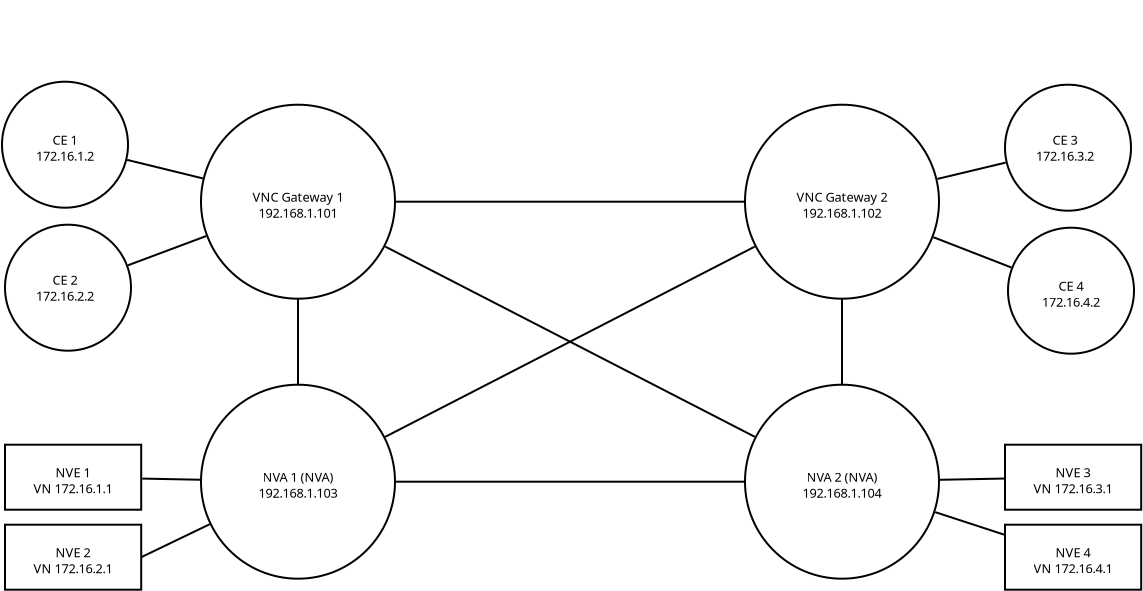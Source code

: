 <?xml version="1.0" encoding="UTF-8"?>
<dia:diagram xmlns:dia="http://www.lysator.liu.se/~alla/dia/">
  <dia:layer name="Background" visible="true" active="true">
    <dia:object type="Standard - Text" version="1" id="O0">
      <dia:attribute name="obj_pos">
        <dia:point val="16.55,5.5"/>
      </dia:attribute>
      <dia:attribute name="obj_bb">
        <dia:rectangle val="16.55,4.905;16.55,5.652"/>
      </dia:attribute>
      <dia:attribute name="text">
        <dia:composite type="text">
          <dia:attribute name="string">
            <dia:string>##</dia:string>
          </dia:attribute>
          <dia:attribute name="font">
            <dia:font family="sans" style="0" name="Helvetica"/>
          </dia:attribute>
          <dia:attribute name="height">
            <dia:real val="0.8"/>
          </dia:attribute>
          <dia:attribute name="pos">
            <dia:point val="16.55,5.5"/>
          </dia:attribute>
          <dia:attribute name="color">
            <dia:color val="#000000"/>
          </dia:attribute>
          <dia:attribute name="alignment">
            <dia:enum val="0"/>
          </dia:attribute>
        </dia:composite>
      </dia:attribute>
      <dia:attribute name="valign">
        <dia:enum val="3"/>
      </dia:attribute>
    </dia:object>
    <dia:object type="Standard - Line" version="0" id="O1">
      <dia:attribute name="obj_pos">
        <dia:point val="29.5,14.85"/>
      </dia:attribute>
      <dia:attribute name="obj_bb">
        <dia:rectangle val="29.45,14.8;47.05,14.9"/>
      </dia:attribute>
      <dia:attribute name="conn_endpoints">
        <dia:point val="29.5,14.85"/>
        <dia:point val="47,14.85"/>
      </dia:attribute>
      <dia:attribute name="numcp">
        <dia:int val="1"/>
      </dia:attribute>
      <dia:connections>
        <dia:connection handle="0" to="O31" connection="4"/>
        <dia:connection handle="1" to="O37" connection="3"/>
      </dia:connections>
    </dia:object>
    <dia:object type="Standard - Line" version="0" id="O2">
      <dia:attribute name="obj_pos">
        <dia:point val="29.5,28.85"/>
      </dia:attribute>
      <dia:attribute name="obj_bb">
        <dia:rectangle val="29.45,28.8;47.05,28.9"/>
      </dia:attribute>
      <dia:attribute name="conn_endpoints">
        <dia:point val="29.5,28.85"/>
        <dia:point val="47,28.85"/>
      </dia:attribute>
      <dia:attribute name="numcp">
        <dia:int val="1"/>
      </dia:attribute>
      <dia:connections>
        <dia:connection handle="0" to="O33" connection="4"/>
        <dia:connection handle="1" to="O35" connection="3"/>
      </dia:connections>
    </dia:object>
    <dia:object type="Standard - Line" version="0" id="O3">
      <dia:attribute name="obj_pos">
        <dia:point val="24.65,24"/>
      </dia:attribute>
      <dia:attribute name="obj_bb">
        <dia:rectangle val="24.6,19.65;24.7,24.05"/>
      </dia:attribute>
      <dia:attribute name="conn_endpoints">
        <dia:point val="24.65,24"/>
        <dia:point val="24.65,19.7"/>
      </dia:attribute>
      <dia:attribute name="numcp">
        <dia:int val="1"/>
      </dia:attribute>
      <dia:connections>
        <dia:connection handle="0" to="O33" connection="1"/>
        <dia:connection handle="1" to="O31" connection="6"/>
      </dia:connections>
    </dia:object>
    <dia:object type="Standard - Line" version="0" id="O4">
      <dia:attribute name="obj_pos">
        <dia:point val="51.85,24"/>
      </dia:attribute>
      <dia:attribute name="obj_bb">
        <dia:rectangle val="51.8,19.65;51.9,24.05"/>
      </dia:attribute>
      <dia:attribute name="conn_endpoints">
        <dia:point val="51.85,24"/>
        <dia:point val="51.85,19.7"/>
      </dia:attribute>
      <dia:attribute name="numcp">
        <dia:int val="1"/>
      </dia:attribute>
      <dia:connections>
        <dia:connection handle="0" to="O35" connection="1"/>
        <dia:connection handle="1" to="O37" connection="6"/>
      </dia:connections>
    </dia:object>
    <dia:object type="Standard - Line" version="0" id="O5">
      <dia:attribute name="obj_pos">
        <dia:point val="47.493,26.608"/>
      </dia:attribute>
      <dia:attribute name="obj_bb">
        <dia:rectangle val="28.939,17.025;47.561,26.675"/>
      </dia:attribute>
      <dia:attribute name="conn_endpoints">
        <dia:point val="47.493,26.608"/>
        <dia:point val="29.007,17.092"/>
      </dia:attribute>
      <dia:attribute name="numcp">
        <dia:int val="1"/>
      </dia:attribute>
    </dia:object>
    <dia:object type="Standard - Line" version="0" id="O6">
      <dia:attribute name="obj_pos">
        <dia:point val="29.007,26.608"/>
      </dia:attribute>
      <dia:attribute name="obj_bb">
        <dia:rectangle val="28.939,17.025;47.561,26.675"/>
      </dia:attribute>
      <dia:attribute name="conn_endpoints">
        <dia:point val="29.007,26.608"/>
        <dia:point val="47.493,17.092"/>
      </dia:attribute>
      <dia:attribute name="numcp">
        <dia:int val="1"/>
      </dia:attribute>
    </dia:object>
    <dia:object type="Standard - Line" version="0" id="O7">
      <dia:attribute name="obj_pos">
        <dia:point val="16.859,28.694"/>
      </dia:attribute>
      <dia:attribute name="obj_bb">
        <dia:rectangle val="16.808,28.643;19.803,28.803"/>
      </dia:attribute>
      <dia:attribute name="conn_endpoints">
        <dia:point val="16.859,28.694"/>
        <dia:point val="19.752,28.752"/>
      </dia:attribute>
      <dia:attribute name="numcp">
        <dia:int val="1"/>
      </dia:attribute>
      <dia:connections>
        <dia:connection handle="0" to="O11" connection="8"/>
        <dia:connection handle="1" to="O33" connection="8"/>
      </dia:connections>
    </dia:object>
    <dia:object type="Standard - Line" version="0" id="O8">
      <dia:attribute name="obj_pos">
        <dia:point val="16.81,32.625"/>
      </dia:attribute>
      <dia:attribute name="obj_bb">
        <dia:rectangle val="16.743,30.909;20.302,32.692"/>
      </dia:attribute>
      <dia:attribute name="conn_endpoints">
        <dia:point val="16.81,32.625"/>
        <dia:point val="20.235,30.976"/>
      </dia:attribute>
      <dia:attribute name="numcp">
        <dia:int val="1"/>
      </dia:attribute>
      <dia:connections>
        <dia:connection handle="0" to="O13" connection="4"/>
        <dia:connection handle="1" to="O33" connection="8"/>
      </dia:connections>
    </dia:object>
    <dia:object type="Standard - Line" version="0" id="O9">
      <dia:attribute name="obj_pos">
        <dia:point val="59.951,31.497"/>
      </dia:attribute>
      <dia:attribute name="obj_bb">
        <dia:rectangle val="56.445,30.309;60.014,31.559"/>
      </dia:attribute>
      <dia:attribute name="conn_endpoints">
        <dia:point val="59.951,31.497"/>
        <dia:point val="56.508,30.372"/>
      </dia:attribute>
      <dia:attribute name="numcp">
        <dia:int val="1"/>
      </dia:attribute>
      <dia:connections>
        <dia:connection handle="0" to="O17" connection="8"/>
        <dia:connection handle="1" to="O35" connection="8"/>
      </dia:connections>
    </dia:object>
    <dia:object type="Standard - Line" version="0" id="O10">
      <dia:attribute name="obj_pos">
        <dia:point val="59.951,28.692"/>
      </dia:attribute>
      <dia:attribute name="obj_bb">
        <dia:rectangle val="56.698,28.641;60.002,28.806"/>
      </dia:attribute>
      <dia:attribute name="conn_endpoints">
        <dia:point val="59.951,28.692"/>
        <dia:point val="56.749,28.755"/>
      </dia:attribute>
      <dia:attribute name="numcp">
        <dia:int val="1"/>
      </dia:attribute>
      <dia:connections>
        <dia:connection handle="0" to="O15" connection="8"/>
        <dia:connection handle="1" to="O35" connection="8"/>
      </dia:connections>
    </dia:object>
    <dia:object type="Standard - Box" version="0" id="O11">
      <dia:attribute name="obj_pos">
        <dia:point val="10,27"/>
      </dia:attribute>
      <dia:attribute name="obj_bb">
        <dia:rectangle val="9.95,26.95;16.86,30.3"/>
      </dia:attribute>
      <dia:attribute name="elem_corner">
        <dia:point val="10,27"/>
      </dia:attribute>
      <dia:attribute name="elem_width">
        <dia:real val="6.81"/>
      </dia:attribute>
      <dia:attribute name="elem_height">
        <dia:real val="3.25"/>
      </dia:attribute>
      <dia:attribute name="show_background">
        <dia:boolean val="true"/>
      </dia:attribute>
    </dia:object>
    <dia:object type="Standard - Text" version="1" id="O12">
      <dia:attribute name="obj_pos">
        <dia:point val="13.405,28.625"/>
      </dia:attribute>
      <dia:attribute name="obj_bb">
        <dia:rectangle val="11.186,28.03;15.624,29.578"/>
      </dia:attribute>
      <dia:attribute name="text">
        <dia:composite type="text">
          <dia:attribute name="string">
            <dia:string>#NVE 1
VN 172.16.1.1#</dia:string>
          </dia:attribute>
          <dia:attribute name="font">
            <dia:font family="sans" style="0" name="Helvetica"/>
          </dia:attribute>
          <dia:attribute name="height">
            <dia:real val="0.8"/>
          </dia:attribute>
          <dia:attribute name="pos">
            <dia:point val="13.405,28.625"/>
          </dia:attribute>
          <dia:attribute name="color">
            <dia:color val="#000000"/>
          </dia:attribute>
          <dia:attribute name="alignment">
            <dia:enum val="1"/>
          </dia:attribute>
        </dia:composite>
      </dia:attribute>
      <dia:attribute name="valign">
        <dia:enum val="3"/>
      </dia:attribute>
      <dia:connections>
        <dia:connection handle="0" to="O11" connection="8"/>
      </dia:connections>
    </dia:object>
    <dia:group>
      <dia:object type="Standard - Box" version="0" id="O13">
        <dia:attribute name="obj_pos">
          <dia:point val="10,31"/>
        </dia:attribute>
        <dia:attribute name="obj_bb">
          <dia:rectangle val="9.95,30.95;16.86,34.3"/>
        </dia:attribute>
        <dia:attribute name="elem_corner">
          <dia:point val="10,31"/>
        </dia:attribute>
        <dia:attribute name="elem_width">
          <dia:real val="6.81"/>
        </dia:attribute>
        <dia:attribute name="elem_height">
          <dia:real val="3.25"/>
        </dia:attribute>
        <dia:attribute name="show_background">
          <dia:boolean val="true"/>
        </dia:attribute>
      </dia:object>
      <dia:object type="Standard - Text" version="1" id="O14">
        <dia:attribute name="obj_pos">
          <dia:point val="13.405,32.625"/>
        </dia:attribute>
        <dia:attribute name="obj_bb">
          <dia:rectangle val="11.186,32.03;15.624,33.578"/>
        </dia:attribute>
        <dia:attribute name="text">
          <dia:composite type="text">
            <dia:attribute name="string">
              <dia:string>#NVE 2
VN 172.16.2.1#</dia:string>
            </dia:attribute>
            <dia:attribute name="font">
              <dia:font family="sans" style="0" name="Helvetica"/>
            </dia:attribute>
            <dia:attribute name="height">
              <dia:real val="0.8"/>
            </dia:attribute>
            <dia:attribute name="pos">
              <dia:point val="13.405,32.625"/>
            </dia:attribute>
            <dia:attribute name="color">
              <dia:color val="#000000"/>
            </dia:attribute>
            <dia:attribute name="alignment">
              <dia:enum val="1"/>
            </dia:attribute>
          </dia:composite>
        </dia:attribute>
        <dia:attribute name="valign">
          <dia:enum val="3"/>
        </dia:attribute>
        <dia:connections>
          <dia:connection handle="0" to="O13" connection="8"/>
        </dia:connections>
      </dia:object>
    </dia:group>
    <dia:group>
      <dia:object type="Standard - Box" version="0" id="O15">
        <dia:attribute name="obj_pos">
          <dia:point val="60,27"/>
        </dia:attribute>
        <dia:attribute name="obj_bb">
          <dia:rectangle val="59.95,26.95;66.86,30.3"/>
        </dia:attribute>
        <dia:attribute name="elem_corner">
          <dia:point val="60,27"/>
        </dia:attribute>
        <dia:attribute name="elem_width">
          <dia:real val="6.81"/>
        </dia:attribute>
        <dia:attribute name="elem_height">
          <dia:real val="3.25"/>
        </dia:attribute>
        <dia:attribute name="show_background">
          <dia:boolean val="true"/>
        </dia:attribute>
      </dia:object>
      <dia:object type="Standard - Text" version="1" id="O16">
        <dia:attribute name="obj_pos">
          <dia:point val="63.405,28.625"/>
        </dia:attribute>
        <dia:attribute name="obj_bb">
          <dia:rectangle val="61.186,28.03;65.624,29.578"/>
        </dia:attribute>
        <dia:attribute name="text">
          <dia:composite type="text">
            <dia:attribute name="string">
              <dia:string>#NVE 3
VN 172.16.3.1#</dia:string>
            </dia:attribute>
            <dia:attribute name="font">
              <dia:font family="sans" style="0" name="Helvetica"/>
            </dia:attribute>
            <dia:attribute name="height">
              <dia:real val="0.8"/>
            </dia:attribute>
            <dia:attribute name="pos">
              <dia:point val="63.405,28.625"/>
            </dia:attribute>
            <dia:attribute name="color">
              <dia:color val="#000000"/>
            </dia:attribute>
            <dia:attribute name="alignment">
              <dia:enum val="1"/>
            </dia:attribute>
          </dia:composite>
        </dia:attribute>
        <dia:attribute name="valign">
          <dia:enum val="3"/>
        </dia:attribute>
        <dia:connections>
          <dia:connection handle="0" to="O15" connection="8"/>
        </dia:connections>
      </dia:object>
    </dia:group>
    <dia:group>
      <dia:object type="Standard - Box" version="0" id="O17">
        <dia:attribute name="obj_pos">
          <dia:point val="60,31"/>
        </dia:attribute>
        <dia:attribute name="obj_bb">
          <dia:rectangle val="59.95,30.95;66.86,34.3"/>
        </dia:attribute>
        <dia:attribute name="elem_corner">
          <dia:point val="60,31"/>
        </dia:attribute>
        <dia:attribute name="elem_width">
          <dia:real val="6.81"/>
        </dia:attribute>
        <dia:attribute name="elem_height">
          <dia:real val="3.25"/>
        </dia:attribute>
        <dia:attribute name="show_background">
          <dia:boolean val="true"/>
        </dia:attribute>
      </dia:object>
      <dia:object type="Standard - Text" version="1" id="O18">
        <dia:attribute name="obj_pos">
          <dia:point val="63.405,32.625"/>
        </dia:attribute>
        <dia:attribute name="obj_bb">
          <dia:rectangle val="61.186,32.03;65.624,33.578"/>
        </dia:attribute>
        <dia:attribute name="text">
          <dia:composite type="text">
            <dia:attribute name="string">
              <dia:string>#NVE 4
VN 172.16.4.1#</dia:string>
            </dia:attribute>
            <dia:attribute name="font">
              <dia:font family="sans" style="0" name="Helvetica"/>
            </dia:attribute>
            <dia:attribute name="height">
              <dia:real val="0.8"/>
            </dia:attribute>
            <dia:attribute name="pos">
              <dia:point val="63.405,32.625"/>
            </dia:attribute>
            <dia:attribute name="color">
              <dia:color val="#000000"/>
            </dia:attribute>
            <dia:attribute name="alignment">
              <dia:enum val="1"/>
            </dia:attribute>
          </dia:composite>
        </dia:attribute>
        <dia:attribute name="valign">
          <dia:enum val="3"/>
        </dia:attribute>
        <dia:connections>
          <dia:connection handle="0" to="O17" connection="8"/>
        </dia:connections>
      </dia:object>
    </dia:group>
    <dia:object type="Standard - Line" version="0" id="O19">
      <dia:attribute name="obj_pos">
        <dia:point val="16.107,12.76"/>
      </dia:attribute>
      <dia:attribute name="obj_bb">
        <dia:rectangle val="16.047,12.7;19.951,13.746"/>
      </dia:attribute>
      <dia:attribute name="conn_endpoints">
        <dia:point val="16.107,12.76"/>
        <dia:point val="19.891,13.686"/>
      </dia:attribute>
      <dia:attribute name="numcp">
        <dia:int val="1"/>
      </dia:attribute>
      <dia:connections>
        <dia:connection handle="0" to="O23" connection="8"/>
        <dia:connection handle="1" to="O31" connection="8"/>
      </dia:connections>
    </dia:object>
    <dia:object type="Standard - Line" version="0" id="O20">
      <dia:attribute name="obj_pos">
        <dia:point val="16.148,18.029"/>
      </dia:attribute>
      <dia:attribute name="obj_bb">
        <dia:rectangle val="16.083,16.502;20.125,18.093"/>
      </dia:attribute>
      <dia:attribute name="conn_endpoints">
        <dia:point val="16.148,18.029"/>
        <dia:point val="20.061,16.566"/>
      </dia:attribute>
      <dia:attribute name="numcp">
        <dia:int val="1"/>
      </dia:attribute>
      <dia:connections>
        <dia:connection handle="0" to="O25" connection="8"/>
        <dia:connection handle="1" to="O31" connection="8"/>
      </dia:connections>
    </dia:object>
    <dia:object type="Standard - Line" version="0" id="O21">
      <dia:attribute name="obj_pos">
        <dia:point val="60.037,12.894"/>
      </dia:attribute>
      <dia:attribute name="obj_bb">
        <dia:rectangle val="56.556,12.834;60.098,13.771"/>
      </dia:attribute>
      <dia:attribute name="conn_endpoints">
        <dia:point val="60.037,12.894"/>
        <dia:point val="56.616,13.711"/>
      </dia:attribute>
      <dia:attribute name="numcp">
        <dia:int val="1"/>
      </dia:attribute>
      <dia:connections>
        <dia:connection handle="0" to="O27" connection="8"/>
        <dia:connection handle="1" to="O37" connection="8"/>
      </dia:connections>
    </dia:object>
    <dia:object type="Standard - Line" version="0" id="O22">
      <dia:attribute name="obj_pos">
        <dia:point val="60.319,18.141"/>
      </dia:attribute>
      <dia:attribute name="obj_bb">
        <dia:rectangle val="56.35,16.559;60.383,18.206"/>
      </dia:attribute>
      <dia:attribute name="conn_endpoints">
        <dia:point val="60.319,18.141"/>
        <dia:point val="56.415,16.624"/>
      </dia:attribute>
      <dia:attribute name="numcp">
        <dia:int val="1"/>
      </dia:attribute>
      <dia:connections>
        <dia:connection handle="0" to="O29" connection="8"/>
        <dia:connection handle="1" to="O37" connection="8"/>
      </dia:connections>
    </dia:object>
    <dia:group>
      <dia:object type="Standard - Ellipse" version="0" id="O23">
        <dia:attribute name="obj_pos">
          <dia:point val="9.85,8.85"/>
        </dia:attribute>
        <dia:attribute name="obj_bb">
          <dia:rectangle val="9.8,8.8;16.2,15.2"/>
        </dia:attribute>
        <dia:attribute name="elem_corner">
          <dia:point val="9.85,8.85"/>
        </dia:attribute>
        <dia:attribute name="elem_width">
          <dia:real val="6.3"/>
        </dia:attribute>
        <dia:attribute name="elem_height">
          <dia:real val="6.3"/>
        </dia:attribute>
        <dia:attribute name="aspect">
          <dia:enum val="2"/>
        </dia:attribute>
      </dia:object>
      <dia:object type="Standard - Text" version="1" id="O24">
        <dia:attribute name="obj_pos">
          <dia:point val="13,12"/>
        </dia:attribute>
        <dia:attribute name="obj_bb">
          <dia:rectangle val="11.27,11.405;14.73,12.953"/>
        </dia:attribute>
        <dia:attribute name="text">
          <dia:composite type="text">
            <dia:attribute name="string">
              <dia:string>#CE 1
172.16.1.2#</dia:string>
            </dia:attribute>
            <dia:attribute name="font">
              <dia:font family="sans" style="0" name="Helvetica"/>
            </dia:attribute>
            <dia:attribute name="height">
              <dia:real val="0.8"/>
            </dia:attribute>
            <dia:attribute name="pos">
              <dia:point val="13,12"/>
            </dia:attribute>
            <dia:attribute name="color">
              <dia:color val="#000000"/>
            </dia:attribute>
            <dia:attribute name="alignment">
              <dia:enum val="1"/>
            </dia:attribute>
          </dia:composite>
        </dia:attribute>
        <dia:attribute name="valign">
          <dia:enum val="3"/>
        </dia:attribute>
        <dia:connections>
          <dia:connection handle="0" to="O23" connection="8"/>
        </dia:connections>
      </dia:object>
    </dia:group>
    <dia:group>
      <dia:object type="Standard - Ellipse" version="0" id="O25">
        <dia:attribute name="obj_pos">
          <dia:point val="10,16"/>
        </dia:attribute>
        <dia:attribute name="obj_bb">
          <dia:rectangle val="9.95,15.95;16.35,22.35"/>
        </dia:attribute>
        <dia:attribute name="elem_corner">
          <dia:point val="10,16"/>
        </dia:attribute>
        <dia:attribute name="elem_width">
          <dia:real val="6.3"/>
        </dia:attribute>
        <dia:attribute name="elem_height">
          <dia:real val="6.3"/>
        </dia:attribute>
        <dia:attribute name="aspect">
          <dia:enum val="2"/>
        </dia:attribute>
      </dia:object>
      <dia:object type="Standard - Text" version="1" id="O26">
        <dia:attribute name="obj_pos">
          <dia:point val="13,19"/>
        </dia:attribute>
        <dia:attribute name="obj_bb">
          <dia:rectangle val="11.27,18.405;14.73,19.953"/>
        </dia:attribute>
        <dia:attribute name="text">
          <dia:composite type="text">
            <dia:attribute name="string">
              <dia:string>#CE 2
172.16.2.2#</dia:string>
            </dia:attribute>
            <dia:attribute name="font">
              <dia:font family="sans" style="0" name="Helvetica"/>
            </dia:attribute>
            <dia:attribute name="height">
              <dia:real val="0.8"/>
            </dia:attribute>
            <dia:attribute name="pos">
              <dia:point val="13,19"/>
            </dia:attribute>
            <dia:attribute name="color">
              <dia:color val="#000000"/>
            </dia:attribute>
            <dia:attribute name="alignment">
              <dia:enum val="1"/>
            </dia:attribute>
          </dia:composite>
        </dia:attribute>
        <dia:attribute name="valign">
          <dia:enum val="3"/>
        </dia:attribute>
      </dia:object>
    </dia:group>
    <dia:group>
      <dia:object type="Standard - Ellipse" version="0" id="O27">
        <dia:attribute name="obj_pos">
          <dia:point val="60,9"/>
        </dia:attribute>
        <dia:attribute name="obj_bb">
          <dia:rectangle val="59.95,8.95;66.35,15.35"/>
        </dia:attribute>
        <dia:attribute name="elem_corner">
          <dia:point val="60,9"/>
        </dia:attribute>
        <dia:attribute name="elem_width">
          <dia:real val="6.3"/>
        </dia:attribute>
        <dia:attribute name="elem_height">
          <dia:real val="6.3"/>
        </dia:attribute>
        <dia:attribute name="aspect">
          <dia:enum val="2"/>
        </dia:attribute>
      </dia:object>
      <dia:object type="Standard - Text" version="1" id="O28">
        <dia:attribute name="obj_pos">
          <dia:point val="63,12"/>
        </dia:attribute>
        <dia:attribute name="obj_bb">
          <dia:rectangle val="61.27,11.405;64.73,12.953"/>
        </dia:attribute>
        <dia:attribute name="text">
          <dia:composite type="text">
            <dia:attribute name="string">
              <dia:string>#CE 3
172.16.3.2#</dia:string>
            </dia:attribute>
            <dia:attribute name="font">
              <dia:font family="sans" style="0" name="Helvetica"/>
            </dia:attribute>
            <dia:attribute name="height">
              <dia:real val="0.8"/>
            </dia:attribute>
            <dia:attribute name="pos">
              <dia:point val="63,12"/>
            </dia:attribute>
            <dia:attribute name="color">
              <dia:color val="#000000"/>
            </dia:attribute>
            <dia:attribute name="alignment">
              <dia:enum val="1"/>
            </dia:attribute>
          </dia:composite>
        </dia:attribute>
        <dia:attribute name="valign">
          <dia:enum val="3"/>
        </dia:attribute>
      </dia:object>
    </dia:group>
    <dia:group>
      <dia:object type="Standard - Ellipse" version="0" id="O29">
        <dia:attribute name="obj_pos">
          <dia:point val="60.15,16.15"/>
        </dia:attribute>
        <dia:attribute name="obj_bb">
          <dia:rectangle val="60.1,16.1;66.5,22.5"/>
        </dia:attribute>
        <dia:attribute name="elem_corner">
          <dia:point val="60.15,16.15"/>
        </dia:attribute>
        <dia:attribute name="elem_width">
          <dia:real val="6.3"/>
        </dia:attribute>
        <dia:attribute name="elem_height">
          <dia:real val="6.3"/>
        </dia:attribute>
        <dia:attribute name="aspect">
          <dia:enum val="2"/>
        </dia:attribute>
      </dia:object>
      <dia:object type="Standard - Text" version="1" id="O30">
        <dia:attribute name="obj_pos">
          <dia:point val="63.3,19.3"/>
        </dia:attribute>
        <dia:attribute name="obj_bb">
          <dia:rectangle val="61.57,18.705;65.03,20.253"/>
        </dia:attribute>
        <dia:attribute name="text">
          <dia:composite type="text">
            <dia:attribute name="string">
              <dia:string>#CE 4
172.16.4.2#</dia:string>
            </dia:attribute>
            <dia:attribute name="font">
              <dia:font family="sans" style="0" name="Helvetica"/>
            </dia:attribute>
            <dia:attribute name="height">
              <dia:real val="0.8"/>
            </dia:attribute>
            <dia:attribute name="pos">
              <dia:point val="63.3,19.3"/>
            </dia:attribute>
            <dia:attribute name="color">
              <dia:color val="#000000"/>
            </dia:attribute>
            <dia:attribute name="alignment">
              <dia:enum val="1"/>
            </dia:attribute>
          </dia:composite>
        </dia:attribute>
        <dia:attribute name="valign">
          <dia:enum val="3"/>
        </dia:attribute>
        <dia:connections>
          <dia:connection handle="0" to="O29" connection="8"/>
        </dia:connections>
      </dia:object>
    </dia:group>
    <dia:group>
      <dia:object type="Standard - Ellipse" version="0" id="O31">
        <dia:attribute name="obj_pos">
          <dia:point val="19.8,10"/>
        </dia:attribute>
        <dia:attribute name="obj_bb">
          <dia:rectangle val="19.75,9.95;29.55,19.75"/>
        </dia:attribute>
        <dia:attribute name="elem_corner">
          <dia:point val="19.8,10"/>
        </dia:attribute>
        <dia:attribute name="elem_width">
          <dia:real val="9.7"/>
        </dia:attribute>
        <dia:attribute name="elem_height">
          <dia:real val="9.7"/>
        </dia:attribute>
        <dia:attribute name="aspect">
          <dia:enum val="2"/>
        </dia:attribute>
      </dia:object>
      <dia:object type="Standard - Text" version="1" id="O32">
        <dia:attribute name="obj_pos">
          <dia:point val="24.65,14.85"/>
        </dia:attribute>
        <dia:attribute name="obj_bb">
          <dia:rectangle val="22.15,14.236;27.169,15.84"/>
        </dia:attribute>
        <dia:attribute name="text">
          <dia:composite type="text">
            <dia:attribute name="string">
              <dia:string>#VNC Gateway 1
192.168.1.101#</dia:string>
            </dia:attribute>
            <dia:attribute name="font">
              <dia:font family="sans" style="0" name="Helvetica"/>
            </dia:attribute>
            <dia:attribute name="height">
              <dia:real val="0.8"/>
            </dia:attribute>
            <dia:attribute name="pos">
              <dia:point val="24.65,14.85"/>
            </dia:attribute>
            <dia:attribute name="color">
              <dia:color val="#000000"/>
            </dia:attribute>
            <dia:attribute name="alignment">
              <dia:enum val="1"/>
            </dia:attribute>
          </dia:composite>
        </dia:attribute>
        <dia:attribute name="valign">
          <dia:enum val="3"/>
        </dia:attribute>
        <dia:connections>
          <dia:connection handle="0" to="O31" connection="8"/>
        </dia:connections>
      </dia:object>
    </dia:group>
    <dia:group>
      <dia:object type="Standard - Ellipse" version="0" id="O33">
        <dia:attribute name="obj_pos">
          <dia:point val="19.8,24"/>
        </dia:attribute>
        <dia:attribute name="obj_bb">
          <dia:rectangle val="19.75,23.95;29.55,33.75"/>
        </dia:attribute>
        <dia:attribute name="elem_corner">
          <dia:point val="19.8,24"/>
        </dia:attribute>
        <dia:attribute name="elem_width">
          <dia:real val="9.7"/>
        </dia:attribute>
        <dia:attribute name="elem_height">
          <dia:real val="9.7"/>
        </dia:attribute>
        <dia:attribute name="aspect">
          <dia:enum val="2"/>
        </dia:attribute>
      </dia:object>
      <dia:object type="Standard - Text" version="1" id="O34">
        <dia:attribute name="obj_pos">
          <dia:point val="24.65,28.85"/>
        </dia:attribute>
        <dia:attribute name="obj_bb">
          <dia:rectangle val="21.464,28.236;27.855,29.84"/>
        </dia:attribute>
        <dia:attribute name="text">
          <dia:composite type="text">
            <dia:attribute name="string">
              <dia:string>#NVA 1 (NVA)
192.168.1.103#</dia:string>
            </dia:attribute>
            <dia:attribute name="font">
              <dia:font family="sans" style="0" name="Helvetica"/>
            </dia:attribute>
            <dia:attribute name="height">
              <dia:real val="0.8"/>
            </dia:attribute>
            <dia:attribute name="pos">
              <dia:point val="24.65,28.85"/>
            </dia:attribute>
            <dia:attribute name="color">
              <dia:color val="#000000"/>
            </dia:attribute>
            <dia:attribute name="alignment">
              <dia:enum val="1"/>
            </dia:attribute>
          </dia:composite>
        </dia:attribute>
        <dia:attribute name="valign">
          <dia:enum val="3"/>
        </dia:attribute>
        <dia:connections>
          <dia:connection handle="0" to="O33" connection="8"/>
        </dia:connections>
      </dia:object>
    </dia:group>
    <dia:group>
      <dia:object type="Standard - Ellipse" version="0" id="O35">
        <dia:attribute name="obj_pos">
          <dia:point val="47,24"/>
        </dia:attribute>
        <dia:attribute name="obj_bb">
          <dia:rectangle val="46.95,23.95;56.75,33.75"/>
        </dia:attribute>
        <dia:attribute name="elem_corner">
          <dia:point val="47,24"/>
        </dia:attribute>
        <dia:attribute name="elem_width">
          <dia:real val="9.7"/>
        </dia:attribute>
        <dia:attribute name="elem_height">
          <dia:real val="9.7"/>
        </dia:attribute>
        <dia:attribute name="aspect">
          <dia:enum val="2"/>
        </dia:attribute>
      </dia:object>
      <dia:object type="Standard - Text" version="1" id="O36">
        <dia:attribute name="obj_pos">
          <dia:point val="51.85,28.85"/>
        </dia:attribute>
        <dia:attribute name="obj_bb">
          <dia:rectangle val="48.664,28.236;55.055,29.84"/>
        </dia:attribute>
        <dia:attribute name="text">
          <dia:composite type="text">
            <dia:attribute name="string">
              <dia:string>#NVA 2 (NVA)
192.168.1.104#</dia:string>
            </dia:attribute>
            <dia:attribute name="font">
              <dia:font family="sans" style="0" name="Helvetica"/>
            </dia:attribute>
            <dia:attribute name="height">
              <dia:real val="0.8"/>
            </dia:attribute>
            <dia:attribute name="pos">
              <dia:point val="51.85,28.85"/>
            </dia:attribute>
            <dia:attribute name="color">
              <dia:color val="#000000"/>
            </dia:attribute>
            <dia:attribute name="alignment">
              <dia:enum val="1"/>
            </dia:attribute>
          </dia:composite>
        </dia:attribute>
        <dia:attribute name="valign">
          <dia:enum val="3"/>
        </dia:attribute>
        <dia:connections>
          <dia:connection handle="0" to="O35" connection="8"/>
        </dia:connections>
      </dia:object>
    </dia:group>
    <dia:group>
      <dia:object type="Standard - Ellipse" version="0" id="O37">
        <dia:attribute name="obj_pos">
          <dia:point val="47,10"/>
        </dia:attribute>
        <dia:attribute name="obj_bb">
          <dia:rectangle val="46.95,9.95;56.75,19.75"/>
        </dia:attribute>
        <dia:attribute name="elem_corner">
          <dia:point val="47,10"/>
        </dia:attribute>
        <dia:attribute name="elem_width">
          <dia:real val="9.7"/>
        </dia:attribute>
        <dia:attribute name="elem_height">
          <dia:real val="9.7"/>
        </dia:attribute>
        <dia:attribute name="aspect">
          <dia:enum val="2"/>
        </dia:attribute>
      </dia:object>
      <dia:object type="Standard - Text" version="1" id="O38">
        <dia:attribute name="obj_pos">
          <dia:point val="51.85,14.85"/>
        </dia:attribute>
        <dia:attribute name="obj_bb">
          <dia:rectangle val="49.35,14.236;54.369,15.84"/>
        </dia:attribute>
        <dia:attribute name="text">
          <dia:composite type="text">
            <dia:attribute name="string">
              <dia:string>#VNC Gateway 2
192.168.1.102#</dia:string>
            </dia:attribute>
            <dia:attribute name="font">
              <dia:font family="sans" style="0" name="Helvetica"/>
            </dia:attribute>
            <dia:attribute name="height">
              <dia:real val="0.8"/>
            </dia:attribute>
            <dia:attribute name="pos">
              <dia:point val="51.85,14.85"/>
            </dia:attribute>
            <dia:attribute name="color">
              <dia:color val="#000000"/>
            </dia:attribute>
            <dia:attribute name="alignment">
              <dia:enum val="1"/>
            </dia:attribute>
          </dia:composite>
        </dia:attribute>
        <dia:attribute name="valign">
          <dia:enum val="3"/>
        </dia:attribute>
        <dia:connections>
          <dia:connection handle="0" to="O37" connection="8"/>
        </dia:connections>
      </dia:object>
    </dia:group>
  </dia:layer>
</dia:diagram>
